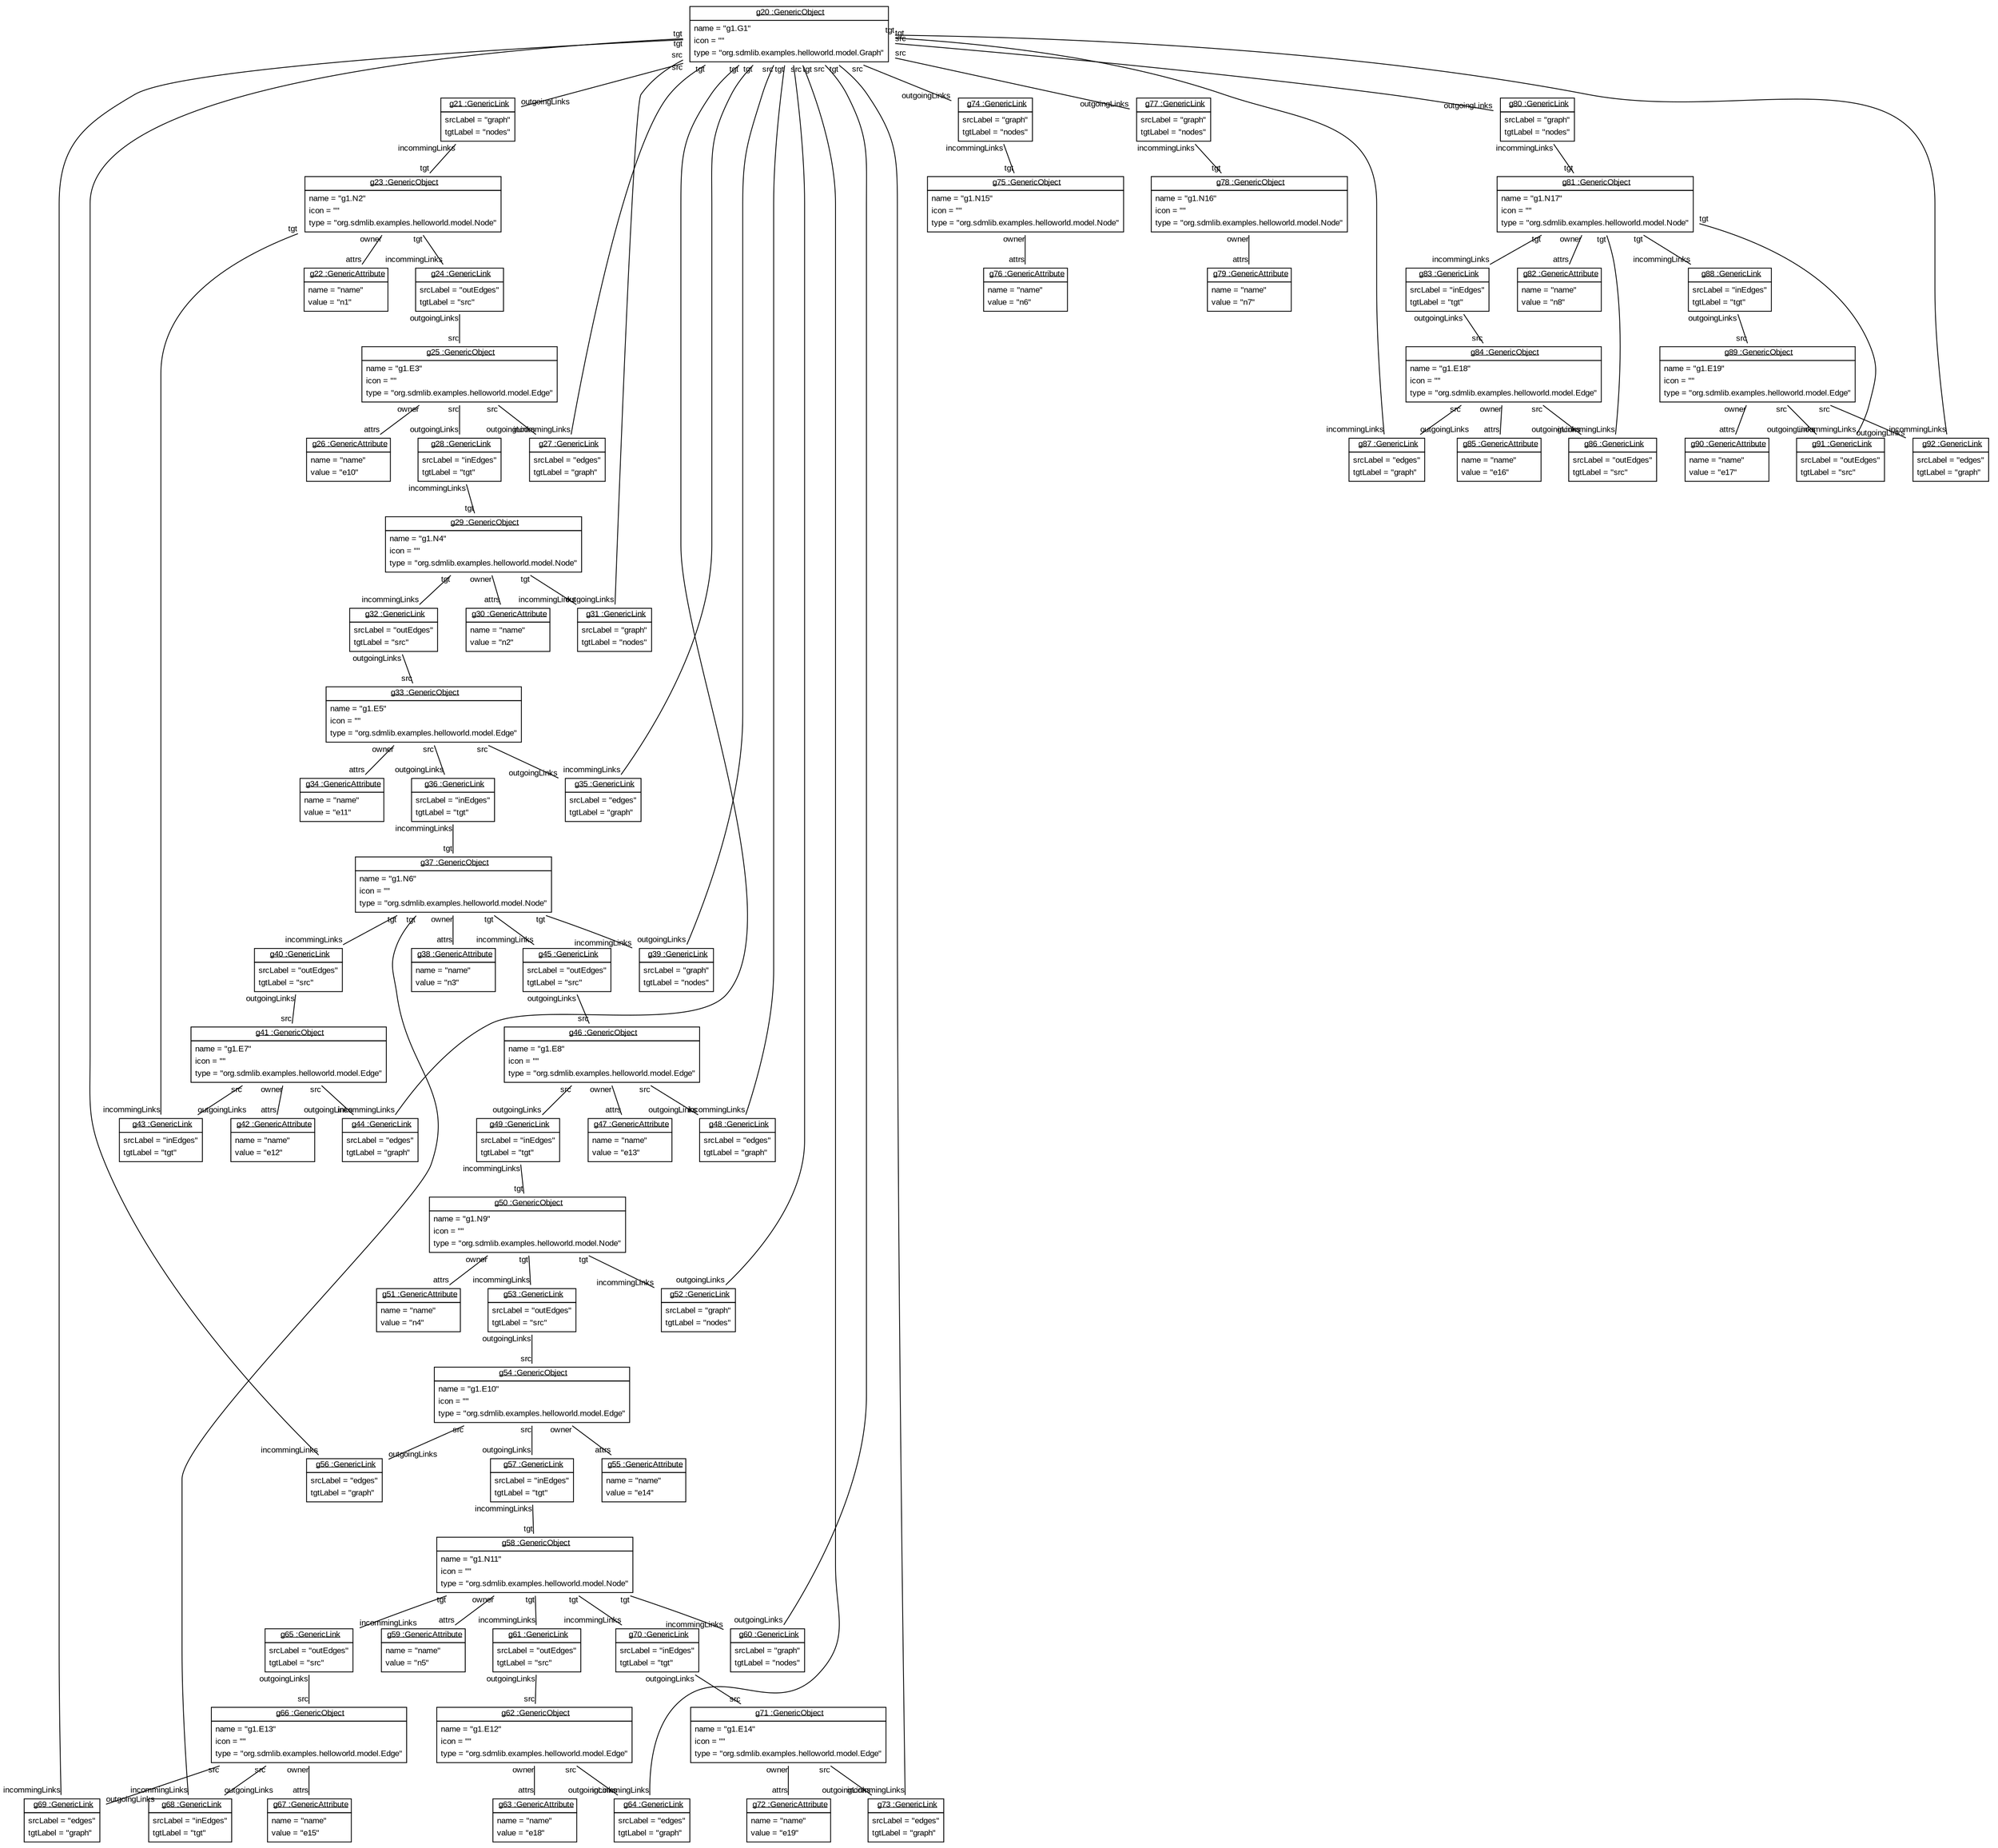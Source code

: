graph ObjectDiagram {
   node [shape = none, fontsize = 10, fontname = "Arial"];
   edge [fontsize = 10, fontname = "Arial"];
   compound=true;

g20 [label=<<table border='0' cellborder='1' cellspacing='0'> <tr> <td href="../../SDMLib/src/org/sdmlib/models/objects/GenericObject.java"> <u>g20 :GenericObject</u></td></tr><tr><td><table border='0' cellborder='0' cellspacing='0'><tr><td align='left'>name = "g1.G1"</td></tr><tr><td align='left'>icon = ""</td></tr><tr><td align='left'>type = "org.sdmlib.examples.helloworld.model.Graph"</td></tr></table></td></tr></table>>];
g21 [label=<<table border='0' cellborder='1' cellspacing='0'> <tr> <td href="../../SDMLib/src/org/sdmlib/models/objects/GenericLink.java"> <u>g21 :GenericLink</u></td></tr><tr><td><table border='0' cellborder='0' cellspacing='0'><tr><td align='left'>srcLabel = "graph"</td></tr><tr><td align='left'>tgtLabel = "nodes"</td></tr></table></td></tr></table>>];
g23 [label=<<table border='0' cellborder='1' cellspacing='0'> <tr> <td href="../../SDMLib/src/org/sdmlib/models/objects/GenericObject.java"> <u>g23 :GenericObject</u></td></tr><tr><td><table border='0' cellborder='0' cellspacing='0'><tr><td align='left'>name = "g1.N2"</td></tr><tr><td align='left'>icon = ""</td></tr><tr><td align='left'>type = "org.sdmlib.examples.helloworld.model.Node"</td></tr></table></td></tr></table>>];
g22 [label=<<table border='0' cellborder='1' cellspacing='0'> <tr> <td href="../../SDMLib/src/org/sdmlib/models/objects/GenericAttribute.java"> <u>g22 :GenericAttribute</u></td></tr><tr><td><table border='0' cellborder='0' cellspacing='0'><tr><td align='left'>name = "name"</td></tr><tr><td align='left'>value = "n1"</td></tr></table></td></tr></table>>];
g24 [label=<<table border='0' cellborder='1' cellspacing='0'> <tr> <td href="../../SDMLib/src/org/sdmlib/models/objects/GenericLink.java"> <u>g24 :GenericLink</u></td></tr><tr><td><table border='0' cellborder='0' cellspacing='0'><tr><td align='left'>srcLabel = "outEdges"</td></tr><tr><td align='left'>tgtLabel = "src"</td></tr></table></td></tr></table>>];
g25 [label=<<table border='0' cellborder='1' cellspacing='0'> <tr> <td href="../../SDMLib/src/org/sdmlib/models/objects/GenericObject.java"> <u>g25 :GenericObject</u></td></tr><tr><td><table border='0' cellborder='0' cellspacing='0'><tr><td align='left'>name = "g1.E3"</td></tr><tr><td align='left'>icon = ""</td></tr><tr><td align='left'>type = "org.sdmlib.examples.helloworld.model.Edge"</td></tr></table></td></tr></table>>];
g26 [label=<<table border='0' cellborder='1' cellspacing='0'> <tr> <td href="../../SDMLib/src/org/sdmlib/models/objects/GenericAttribute.java"> <u>g26 :GenericAttribute</u></td></tr><tr><td><table border='0' cellborder='0' cellspacing='0'><tr><td align='left'>name = "name"</td></tr><tr><td align='left'>value = "e10"</td></tr></table></td></tr></table>>];
g27 [label=<<table border='0' cellborder='1' cellspacing='0'> <tr> <td href="../../SDMLib/src/org/sdmlib/models/objects/GenericLink.java"> <u>g27 :GenericLink</u></td></tr><tr><td><table border='0' cellborder='0' cellspacing='0'><tr><td align='left'>srcLabel = "edges"</td></tr><tr><td align='left'>tgtLabel = "graph"</td></tr></table></td></tr></table>>];
g28 [label=<<table border='0' cellborder='1' cellspacing='0'> <tr> <td href="../../SDMLib/src/org/sdmlib/models/objects/GenericLink.java"> <u>g28 :GenericLink</u></td></tr><tr><td><table border='0' cellborder='0' cellspacing='0'><tr><td align='left'>srcLabel = "inEdges"</td></tr><tr><td align='left'>tgtLabel = "tgt"</td></tr></table></td></tr></table>>];
g29 [label=<<table border='0' cellborder='1' cellspacing='0'> <tr> <td href="../../SDMLib/src/org/sdmlib/models/objects/GenericObject.java"> <u>g29 :GenericObject</u></td></tr><tr><td><table border='0' cellborder='0' cellspacing='0'><tr><td align='left'>name = "g1.N4"</td></tr><tr><td align='left'>icon = ""</td></tr><tr><td align='left'>type = "org.sdmlib.examples.helloworld.model.Node"</td></tr></table></td></tr></table>>];
g30 [label=<<table border='0' cellborder='1' cellspacing='0'> <tr> <td href="../../SDMLib/src/org/sdmlib/models/objects/GenericAttribute.java"> <u>g30 :GenericAttribute</u></td></tr><tr><td><table border='0' cellborder='0' cellspacing='0'><tr><td align='left'>name = "name"</td></tr><tr><td align='left'>value = "n2"</td></tr></table></td></tr></table>>];
g31 [label=<<table border='0' cellborder='1' cellspacing='0'> <tr> <td href="../../SDMLib/src/org/sdmlib/models/objects/GenericLink.java"> <u>g31 :GenericLink</u></td></tr><tr><td><table border='0' cellborder='0' cellspacing='0'><tr><td align='left'>srcLabel = "graph"</td></tr><tr><td align='left'>tgtLabel = "nodes"</td></tr></table></td></tr></table>>];
g32 [label=<<table border='0' cellborder='1' cellspacing='0'> <tr> <td href="../../SDMLib/src/org/sdmlib/models/objects/GenericLink.java"> <u>g32 :GenericLink</u></td></tr><tr><td><table border='0' cellborder='0' cellspacing='0'><tr><td align='left'>srcLabel = "outEdges"</td></tr><tr><td align='left'>tgtLabel = "src"</td></tr></table></td></tr></table>>];
g33 [label=<<table border='0' cellborder='1' cellspacing='0'> <tr> <td href="../../SDMLib/src/org/sdmlib/models/objects/GenericObject.java"> <u>g33 :GenericObject</u></td></tr><tr><td><table border='0' cellborder='0' cellspacing='0'><tr><td align='left'>name = "g1.E5"</td></tr><tr><td align='left'>icon = ""</td></tr><tr><td align='left'>type = "org.sdmlib.examples.helloworld.model.Edge"</td></tr></table></td></tr></table>>];
g34 [label=<<table border='0' cellborder='1' cellspacing='0'> <tr> <td href="../../SDMLib/src/org/sdmlib/models/objects/GenericAttribute.java"> <u>g34 :GenericAttribute</u></td></tr><tr><td><table border='0' cellborder='0' cellspacing='0'><tr><td align='left'>name = "name"</td></tr><tr><td align='left'>value = "e11"</td></tr></table></td></tr></table>>];
g35 [label=<<table border='0' cellborder='1' cellspacing='0'> <tr> <td href="../../SDMLib/src/org/sdmlib/models/objects/GenericLink.java"> <u>g35 :GenericLink</u></td></tr><tr><td><table border='0' cellborder='0' cellspacing='0'><tr><td align='left'>srcLabel = "edges"</td></tr><tr><td align='left'>tgtLabel = "graph"</td></tr></table></td></tr></table>>];
g36 [label=<<table border='0' cellborder='1' cellspacing='0'> <tr> <td href="../../SDMLib/src/org/sdmlib/models/objects/GenericLink.java"> <u>g36 :GenericLink</u></td></tr><tr><td><table border='0' cellborder='0' cellspacing='0'><tr><td align='left'>srcLabel = "inEdges"</td></tr><tr><td align='left'>tgtLabel = "tgt"</td></tr></table></td></tr></table>>];
g37 [label=<<table border='0' cellborder='1' cellspacing='0'> <tr> <td href="../../SDMLib/src/org/sdmlib/models/objects/GenericObject.java"> <u>g37 :GenericObject</u></td></tr><tr><td><table border='0' cellborder='0' cellspacing='0'><tr><td align='left'>name = "g1.N6"</td></tr><tr><td align='left'>icon = ""</td></tr><tr><td align='left'>type = "org.sdmlib.examples.helloworld.model.Node"</td></tr></table></td></tr></table>>];
g38 [label=<<table border='0' cellborder='1' cellspacing='0'> <tr> <td href="../../SDMLib/src/org/sdmlib/models/objects/GenericAttribute.java"> <u>g38 :GenericAttribute</u></td></tr><tr><td><table border='0' cellborder='0' cellspacing='0'><tr><td align='left'>name = "name"</td></tr><tr><td align='left'>value = "n3"</td></tr></table></td></tr></table>>];
g39 [label=<<table border='0' cellborder='1' cellspacing='0'> <tr> <td href="../../SDMLib/src/org/sdmlib/models/objects/GenericLink.java"> <u>g39 :GenericLink</u></td></tr><tr><td><table border='0' cellborder='0' cellspacing='0'><tr><td align='left'>srcLabel = "graph"</td></tr><tr><td align='left'>tgtLabel = "nodes"</td></tr></table></td></tr></table>>];
g40 [label=<<table border='0' cellborder='1' cellspacing='0'> <tr> <td href="../../SDMLib/src/org/sdmlib/models/objects/GenericLink.java"> <u>g40 :GenericLink</u></td></tr><tr><td><table border='0' cellborder='0' cellspacing='0'><tr><td align='left'>srcLabel = "outEdges"</td></tr><tr><td align='left'>tgtLabel = "src"</td></tr></table></td></tr></table>>];
g41 [label=<<table border='0' cellborder='1' cellspacing='0'> <tr> <td href="../../SDMLib/src/org/sdmlib/models/objects/GenericObject.java"> <u>g41 :GenericObject</u></td></tr><tr><td><table border='0' cellborder='0' cellspacing='0'><tr><td align='left'>name = "g1.E7"</td></tr><tr><td align='left'>icon = ""</td></tr><tr><td align='left'>type = "org.sdmlib.examples.helloworld.model.Edge"</td></tr></table></td></tr></table>>];
g42 [label=<<table border='0' cellborder='1' cellspacing='0'> <tr> <td href="../../SDMLib/src/org/sdmlib/models/objects/GenericAttribute.java"> <u>g42 :GenericAttribute</u></td></tr><tr><td><table border='0' cellborder='0' cellspacing='0'><tr><td align='left'>name = "name"</td></tr><tr><td align='left'>value = "e12"</td></tr></table></td></tr></table>>];
g43 [label=<<table border='0' cellborder='1' cellspacing='0'> <tr> <td href="../../SDMLib/src/org/sdmlib/models/objects/GenericLink.java"> <u>g43 :GenericLink</u></td></tr><tr><td><table border='0' cellborder='0' cellspacing='0'><tr><td align='left'>srcLabel = "inEdges"</td></tr><tr><td align='left'>tgtLabel = "tgt"</td></tr></table></td></tr></table>>];
g44 [label=<<table border='0' cellborder='1' cellspacing='0'> <tr> <td href="../../SDMLib/src/org/sdmlib/models/objects/GenericLink.java"> <u>g44 :GenericLink</u></td></tr><tr><td><table border='0' cellborder='0' cellspacing='0'><tr><td align='left'>srcLabel = "edges"</td></tr><tr><td align='left'>tgtLabel = "graph"</td></tr></table></td></tr></table>>];
g45 [label=<<table border='0' cellborder='1' cellspacing='0'> <tr> <td href="../../SDMLib/src/org/sdmlib/models/objects/GenericLink.java"> <u>g45 :GenericLink</u></td></tr><tr><td><table border='0' cellborder='0' cellspacing='0'><tr><td align='left'>srcLabel = "outEdges"</td></tr><tr><td align='left'>tgtLabel = "src"</td></tr></table></td></tr></table>>];
g46 [label=<<table border='0' cellborder='1' cellspacing='0'> <tr> <td href="../../SDMLib/src/org/sdmlib/models/objects/GenericObject.java"> <u>g46 :GenericObject</u></td></tr><tr><td><table border='0' cellborder='0' cellspacing='0'><tr><td align='left'>name = "g1.E8"</td></tr><tr><td align='left'>icon = ""</td></tr><tr><td align='left'>type = "org.sdmlib.examples.helloworld.model.Edge"</td></tr></table></td></tr></table>>];
g47 [label=<<table border='0' cellborder='1' cellspacing='0'> <tr> <td href="../../SDMLib/src/org/sdmlib/models/objects/GenericAttribute.java"> <u>g47 :GenericAttribute</u></td></tr><tr><td><table border='0' cellborder='0' cellspacing='0'><tr><td align='left'>name = "name"</td></tr><tr><td align='left'>value = "e13"</td></tr></table></td></tr></table>>];
g48 [label=<<table border='0' cellborder='1' cellspacing='0'> <tr> <td href="../../SDMLib/src/org/sdmlib/models/objects/GenericLink.java"> <u>g48 :GenericLink</u></td></tr><tr><td><table border='0' cellborder='0' cellspacing='0'><tr><td align='left'>srcLabel = "edges"</td></tr><tr><td align='left'>tgtLabel = "graph"</td></tr></table></td></tr></table>>];
g49 [label=<<table border='0' cellborder='1' cellspacing='0'> <tr> <td href="../../SDMLib/src/org/sdmlib/models/objects/GenericLink.java"> <u>g49 :GenericLink</u></td></tr><tr><td><table border='0' cellborder='0' cellspacing='0'><tr><td align='left'>srcLabel = "inEdges"</td></tr><tr><td align='left'>tgtLabel = "tgt"</td></tr></table></td></tr></table>>];
g50 [label=<<table border='0' cellborder='1' cellspacing='0'> <tr> <td href="../../SDMLib/src/org/sdmlib/models/objects/GenericObject.java"> <u>g50 :GenericObject</u></td></tr><tr><td><table border='0' cellborder='0' cellspacing='0'><tr><td align='left'>name = "g1.N9"</td></tr><tr><td align='left'>icon = ""</td></tr><tr><td align='left'>type = "org.sdmlib.examples.helloworld.model.Node"</td></tr></table></td></tr></table>>];
g51 [label=<<table border='0' cellborder='1' cellspacing='0'> <tr> <td href="../../SDMLib/src/org/sdmlib/models/objects/GenericAttribute.java"> <u>g51 :GenericAttribute</u></td></tr><tr><td><table border='0' cellborder='0' cellspacing='0'><tr><td align='left'>name = "name"</td></tr><tr><td align='left'>value = "n4"</td></tr></table></td></tr></table>>];
g52 [label=<<table border='0' cellborder='1' cellspacing='0'> <tr> <td href="../../SDMLib/src/org/sdmlib/models/objects/GenericLink.java"> <u>g52 :GenericLink</u></td></tr><tr><td><table border='0' cellborder='0' cellspacing='0'><tr><td align='left'>srcLabel = "graph"</td></tr><tr><td align='left'>tgtLabel = "nodes"</td></tr></table></td></tr></table>>];
g53 [label=<<table border='0' cellborder='1' cellspacing='0'> <tr> <td href="../../SDMLib/src/org/sdmlib/models/objects/GenericLink.java"> <u>g53 :GenericLink</u></td></tr><tr><td><table border='0' cellborder='0' cellspacing='0'><tr><td align='left'>srcLabel = "outEdges"</td></tr><tr><td align='left'>tgtLabel = "src"</td></tr></table></td></tr></table>>];
g54 [label=<<table border='0' cellborder='1' cellspacing='0'> <tr> <td href="../../SDMLib/src/org/sdmlib/models/objects/GenericObject.java"> <u>g54 :GenericObject</u></td></tr><tr><td><table border='0' cellborder='0' cellspacing='0'><tr><td align='left'>name = "g1.E10"</td></tr><tr><td align='left'>icon = ""</td></tr><tr><td align='left'>type = "org.sdmlib.examples.helloworld.model.Edge"</td></tr></table></td></tr></table>>];
g55 [label=<<table border='0' cellborder='1' cellspacing='0'> <tr> <td href="../../SDMLib/src/org/sdmlib/models/objects/GenericAttribute.java"> <u>g55 :GenericAttribute</u></td></tr><tr><td><table border='0' cellborder='0' cellspacing='0'><tr><td align='left'>name = "name"</td></tr><tr><td align='left'>value = "e14"</td></tr></table></td></tr></table>>];
g56 [label=<<table border='0' cellborder='1' cellspacing='0'> <tr> <td href="../../SDMLib/src/org/sdmlib/models/objects/GenericLink.java"> <u>g56 :GenericLink</u></td></tr><tr><td><table border='0' cellborder='0' cellspacing='0'><tr><td align='left'>srcLabel = "edges"</td></tr><tr><td align='left'>tgtLabel = "graph"</td></tr></table></td></tr></table>>];
g57 [label=<<table border='0' cellborder='1' cellspacing='0'> <tr> <td href="../../SDMLib/src/org/sdmlib/models/objects/GenericLink.java"> <u>g57 :GenericLink</u></td></tr><tr><td><table border='0' cellborder='0' cellspacing='0'><tr><td align='left'>srcLabel = "inEdges"</td></tr><tr><td align='left'>tgtLabel = "tgt"</td></tr></table></td></tr></table>>];
g58 [label=<<table border='0' cellborder='1' cellspacing='0'> <tr> <td href="../../SDMLib/src/org/sdmlib/models/objects/GenericObject.java"> <u>g58 :GenericObject</u></td></tr><tr><td><table border='0' cellborder='0' cellspacing='0'><tr><td align='left'>name = "g1.N11"</td></tr><tr><td align='left'>icon = ""</td></tr><tr><td align='left'>type = "org.sdmlib.examples.helloworld.model.Node"</td></tr></table></td></tr></table>>];
g59 [label=<<table border='0' cellborder='1' cellspacing='0'> <tr> <td href="../../SDMLib/src/org/sdmlib/models/objects/GenericAttribute.java"> <u>g59 :GenericAttribute</u></td></tr><tr><td><table border='0' cellborder='0' cellspacing='0'><tr><td align='left'>name = "name"</td></tr><tr><td align='left'>value = "n5"</td></tr></table></td></tr></table>>];
g60 [label=<<table border='0' cellborder='1' cellspacing='0'> <tr> <td href="../../SDMLib/src/org/sdmlib/models/objects/GenericLink.java"> <u>g60 :GenericLink</u></td></tr><tr><td><table border='0' cellborder='0' cellspacing='0'><tr><td align='left'>srcLabel = "graph"</td></tr><tr><td align='left'>tgtLabel = "nodes"</td></tr></table></td></tr></table>>];
g61 [label=<<table border='0' cellborder='1' cellspacing='0'> <tr> <td href="../../SDMLib/src/org/sdmlib/models/objects/GenericLink.java"> <u>g61 :GenericLink</u></td></tr><tr><td><table border='0' cellborder='0' cellspacing='0'><tr><td align='left'>srcLabel = "outEdges"</td></tr><tr><td align='left'>tgtLabel = "src"</td></tr></table></td></tr></table>>];
g62 [label=<<table border='0' cellborder='1' cellspacing='0'> <tr> <td href="../../SDMLib/src/org/sdmlib/models/objects/GenericObject.java"> <u>g62 :GenericObject</u></td></tr><tr><td><table border='0' cellborder='0' cellspacing='0'><tr><td align='left'>name = "g1.E12"</td></tr><tr><td align='left'>icon = ""</td></tr><tr><td align='left'>type = "org.sdmlib.examples.helloworld.model.Edge"</td></tr></table></td></tr></table>>];
g63 [label=<<table border='0' cellborder='1' cellspacing='0'> <tr> <td href="../../SDMLib/src/org/sdmlib/models/objects/GenericAttribute.java"> <u>g63 :GenericAttribute</u></td></tr><tr><td><table border='0' cellborder='0' cellspacing='0'><tr><td align='left'>name = "name"</td></tr><tr><td align='left'>value = "e18"</td></tr></table></td></tr></table>>];
g64 [label=<<table border='0' cellborder='1' cellspacing='0'> <tr> <td href="../../SDMLib/src/org/sdmlib/models/objects/GenericLink.java"> <u>g64 :GenericLink</u></td></tr><tr><td><table border='0' cellborder='0' cellspacing='0'><tr><td align='left'>srcLabel = "edges"</td></tr><tr><td align='left'>tgtLabel = "graph"</td></tr></table></td></tr></table>>];
g65 [label=<<table border='0' cellborder='1' cellspacing='0'> <tr> <td href="../../SDMLib/src/org/sdmlib/models/objects/GenericLink.java"> <u>g65 :GenericLink</u></td></tr><tr><td><table border='0' cellborder='0' cellspacing='0'><tr><td align='left'>srcLabel = "outEdges"</td></tr><tr><td align='left'>tgtLabel = "src"</td></tr></table></td></tr></table>>];
g66 [label=<<table border='0' cellborder='1' cellspacing='0'> <tr> <td href="../../SDMLib/src/org/sdmlib/models/objects/GenericObject.java"> <u>g66 :GenericObject</u></td></tr><tr><td><table border='0' cellborder='0' cellspacing='0'><tr><td align='left'>name = "g1.E13"</td></tr><tr><td align='left'>icon = ""</td></tr><tr><td align='left'>type = "org.sdmlib.examples.helloworld.model.Edge"</td></tr></table></td></tr></table>>];
g67 [label=<<table border='0' cellborder='1' cellspacing='0'> <tr> <td href="../../SDMLib/src/org/sdmlib/models/objects/GenericAttribute.java"> <u>g67 :GenericAttribute</u></td></tr><tr><td><table border='0' cellborder='0' cellspacing='0'><tr><td align='left'>name = "name"</td></tr><tr><td align='left'>value = "e15"</td></tr></table></td></tr></table>>];
g68 [label=<<table border='0' cellborder='1' cellspacing='0'> <tr> <td href="../../SDMLib/src/org/sdmlib/models/objects/GenericLink.java"> <u>g68 :GenericLink</u></td></tr><tr><td><table border='0' cellborder='0' cellspacing='0'><tr><td align='left'>srcLabel = "inEdges"</td></tr><tr><td align='left'>tgtLabel = "tgt"</td></tr></table></td></tr></table>>];
g69 [label=<<table border='0' cellborder='1' cellspacing='0'> <tr> <td href="../../SDMLib/src/org/sdmlib/models/objects/GenericLink.java"> <u>g69 :GenericLink</u></td></tr><tr><td><table border='0' cellborder='0' cellspacing='0'><tr><td align='left'>srcLabel = "edges"</td></tr><tr><td align='left'>tgtLabel = "graph"</td></tr></table></td></tr></table>>];
g70 [label=<<table border='0' cellborder='1' cellspacing='0'> <tr> <td href="../../SDMLib/src/org/sdmlib/models/objects/GenericLink.java"> <u>g70 :GenericLink</u></td></tr><tr><td><table border='0' cellborder='0' cellspacing='0'><tr><td align='left'>srcLabel = "inEdges"</td></tr><tr><td align='left'>tgtLabel = "tgt"</td></tr></table></td></tr></table>>];
g71 [label=<<table border='0' cellborder='1' cellspacing='0'> <tr> <td href="../../SDMLib/src/org/sdmlib/models/objects/GenericObject.java"> <u>g71 :GenericObject</u></td></tr><tr><td><table border='0' cellborder='0' cellspacing='0'><tr><td align='left'>name = "g1.E14"</td></tr><tr><td align='left'>icon = ""</td></tr><tr><td align='left'>type = "org.sdmlib.examples.helloworld.model.Edge"</td></tr></table></td></tr></table>>];
g72 [label=<<table border='0' cellborder='1' cellspacing='0'> <tr> <td href="../../SDMLib/src/org/sdmlib/models/objects/GenericAttribute.java"> <u>g72 :GenericAttribute</u></td></tr><tr><td><table border='0' cellborder='0' cellspacing='0'><tr><td align='left'>name = "name"</td></tr><tr><td align='left'>value = "e19"</td></tr></table></td></tr></table>>];
g73 [label=<<table border='0' cellborder='1' cellspacing='0'> <tr> <td href="../../SDMLib/src/org/sdmlib/models/objects/GenericLink.java"> <u>g73 :GenericLink</u></td></tr><tr><td><table border='0' cellborder='0' cellspacing='0'><tr><td align='left'>srcLabel = "edges"</td></tr><tr><td align='left'>tgtLabel = "graph"</td></tr></table></td></tr></table>>];
g74 [label=<<table border='0' cellborder='1' cellspacing='0'> <tr> <td href="../../SDMLib/src/org/sdmlib/models/objects/GenericLink.java"> <u>g74 :GenericLink</u></td></tr><tr><td><table border='0' cellborder='0' cellspacing='0'><tr><td align='left'>srcLabel = "graph"</td></tr><tr><td align='left'>tgtLabel = "nodes"</td></tr></table></td></tr></table>>];
g75 [label=<<table border='0' cellborder='1' cellspacing='0'> <tr> <td href="../../SDMLib/src/org/sdmlib/models/objects/GenericObject.java"> <u>g75 :GenericObject</u></td></tr><tr><td><table border='0' cellborder='0' cellspacing='0'><tr><td align='left'>name = "g1.N15"</td></tr><tr><td align='left'>icon = ""</td></tr><tr><td align='left'>type = "org.sdmlib.examples.helloworld.model.Node"</td></tr></table></td></tr></table>>];
g76 [label=<<table border='0' cellborder='1' cellspacing='0'> <tr> <td href="../../SDMLib/src/org/sdmlib/models/objects/GenericAttribute.java"> <u>g76 :GenericAttribute</u></td></tr><tr><td><table border='0' cellborder='0' cellspacing='0'><tr><td align='left'>name = "name"</td></tr><tr><td align='left'>value = "n6"</td></tr></table></td></tr></table>>];
g77 [label=<<table border='0' cellborder='1' cellspacing='0'> <tr> <td href="../../SDMLib/src/org/sdmlib/models/objects/GenericLink.java"> <u>g77 :GenericLink</u></td></tr><tr><td><table border='0' cellborder='0' cellspacing='0'><tr><td align='left'>srcLabel = "graph"</td></tr><tr><td align='left'>tgtLabel = "nodes"</td></tr></table></td></tr></table>>];
g78 [label=<<table border='0' cellborder='1' cellspacing='0'> <tr> <td href="../../SDMLib/src/org/sdmlib/models/objects/GenericObject.java"> <u>g78 :GenericObject</u></td></tr><tr><td><table border='0' cellborder='0' cellspacing='0'><tr><td align='left'>name = "g1.N16"</td></tr><tr><td align='left'>icon = ""</td></tr><tr><td align='left'>type = "org.sdmlib.examples.helloworld.model.Node"</td></tr></table></td></tr></table>>];
g79 [label=<<table border='0' cellborder='1' cellspacing='0'> <tr> <td href="../../SDMLib/src/org/sdmlib/models/objects/GenericAttribute.java"> <u>g79 :GenericAttribute</u></td></tr><tr><td><table border='0' cellborder='0' cellspacing='0'><tr><td align='left'>name = "name"</td></tr><tr><td align='left'>value = "n7"</td></tr></table></td></tr></table>>];
g80 [label=<<table border='0' cellborder='1' cellspacing='0'> <tr> <td href="../../SDMLib/src/org/sdmlib/models/objects/GenericLink.java"> <u>g80 :GenericLink</u></td></tr><tr><td><table border='0' cellborder='0' cellspacing='0'><tr><td align='left'>srcLabel = "graph"</td></tr><tr><td align='left'>tgtLabel = "nodes"</td></tr></table></td></tr></table>>];
g81 [label=<<table border='0' cellborder='1' cellspacing='0'> <tr> <td href="../../SDMLib/src/org/sdmlib/models/objects/GenericObject.java"> <u>g81 :GenericObject</u></td></tr><tr><td><table border='0' cellborder='0' cellspacing='0'><tr><td align='left'>name = "g1.N17"</td></tr><tr><td align='left'>icon = ""</td></tr><tr><td align='left'>type = "org.sdmlib.examples.helloworld.model.Node"</td></tr></table></td></tr></table>>];
g82 [label=<<table border='0' cellborder='1' cellspacing='0'> <tr> <td href="../../SDMLib/src/org/sdmlib/models/objects/GenericAttribute.java"> <u>g82 :GenericAttribute</u></td></tr><tr><td><table border='0' cellborder='0' cellspacing='0'><tr><td align='left'>name = "name"</td></tr><tr><td align='left'>value = "n8"</td></tr></table></td></tr></table>>];
g83 [label=<<table border='0' cellborder='1' cellspacing='0'> <tr> <td href="../../SDMLib/src/org/sdmlib/models/objects/GenericLink.java"> <u>g83 :GenericLink</u></td></tr><tr><td><table border='0' cellborder='0' cellspacing='0'><tr><td align='left'>srcLabel = "inEdges"</td></tr><tr><td align='left'>tgtLabel = "tgt"</td></tr></table></td></tr></table>>];
g84 [label=<<table border='0' cellborder='1' cellspacing='0'> <tr> <td href="../../SDMLib/src/org/sdmlib/models/objects/GenericObject.java"> <u>g84 :GenericObject</u></td></tr><tr><td><table border='0' cellborder='0' cellspacing='0'><tr><td align='left'>name = "g1.E18"</td></tr><tr><td align='left'>icon = ""</td></tr><tr><td align='left'>type = "org.sdmlib.examples.helloworld.model.Edge"</td></tr></table></td></tr></table>>];
g85 [label=<<table border='0' cellborder='1' cellspacing='0'> <tr> <td href="../../SDMLib/src/org/sdmlib/models/objects/GenericAttribute.java"> <u>g85 :GenericAttribute</u></td></tr><tr><td><table border='0' cellborder='0' cellspacing='0'><tr><td align='left'>name = "name"</td></tr><tr><td align='left'>value = "e16"</td></tr></table></td></tr></table>>];
g86 [label=<<table border='0' cellborder='1' cellspacing='0'> <tr> <td href="../../SDMLib/src/org/sdmlib/models/objects/GenericLink.java"> <u>g86 :GenericLink</u></td></tr><tr><td><table border='0' cellborder='0' cellspacing='0'><tr><td align='left'>srcLabel = "outEdges"</td></tr><tr><td align='left'>tgtLabel = "src"</td></tr></table></td></tr></table>>];
g87 [label=<<table border='0' cellborder='1' cellspacing='0'> <tr> <td href="../../SDMLib/src/org/sdmlib/models/objects/GenericLink.java"> <u>g87 :GenericLink</u></td></tr><tr><td><table border='0' cellborder='0' cellspacing='0'><tr><td align='left'>srcLabel = "edges"</td></tr><tr><td align='left'>tgtLabel = "graph"</td></tr></table></td></tr></table>>];
g88 [label=<<table border='0' cellborder='1' cellspacing='0'> <tr> <td href="../../SDMLib/src/org/sdmlib/models/objects/GenericLink.java"> <u>g88 :GenericLink</u></td></tr><tr><td><table border='0' cellborder='0' cellspacing='0'><tr><td align='left'>srcLabel = "inEdges"</td></tr><tr><td align='left'>tgtLabel = "tgt"</td></tr></table></td></tr></table>>];
g89 [label=<<table border='0' cellborder='1' cellspacing='0'> <tr> <td href="../../SDMLib/src/org/sdmlib/models/objects/GenericObject.java"> <u>g89 :GenericObject</u></td></tr><tr><td><table border='0' cellborder='0' cellspacing='0'><tr><td align='left'>name = "g1.E19"</td></tr><tr><td align='left'>icon = ""</td></tr><tr><td align='left'>type = "org.sdmlib.examples.helloworld.model.Edge"</td></tr></table></td></tr></table>>];
g90 [label=<<table border='0' cellborder='1' cellspacing='0'> <tr> <td href="../../SDMLib/src/org/sdmlib/models/objects/GenericAttribute.java"> <u>g90 :GenericAttribute</u></td></tr><tr><td><table border='0' cellborder='0' cellspacing='0'><tr><td align='left'>name = "name"</td></tr><tr><td align='left'>value = "e17"</td></tr></table></td></tr></table>>];
g91 [label=<<table border='0' cellborder='1' cellspacing='0'> <tr> <td href="../../SDMLib/src/org/sdmlib/models/objects/GenericLink.java"> <u>g91 :GenericLink</u></td></tr><tr><td><table border='0' cellborder='0' cellspacing='0'><tr><td align='left'>srcLabel = "outEdges"</td></tr><tr><td align='left'>tgtLabel = "src"</td></tr></table></td></tr></table>>];
g92 [label=<<table border='0' cellborder='1' cellspacing='0'> <tr> <td href="../../SDMLib/src/org/sdmlib/models/objects/GenericLink.java"> <u>g92 :GenericLink</u></td></tr><tr><td><table border='0' cellborder='0' cellspacing='0'><tr><td align='left'>srcLabel = "edges"</td></tr><tr><td align='left'>tgtLabel = "graph"</td></tr></table></td></tr></table>>];

g20 -- g21 [headlabel = "outgoingLinks" taillabel = "src"];
g20 -- g31 [headlabel = "outgoingLinks" taillabel = "src"];
g20 -- g39 [headlabel = "outgoingLinks" taillabel = "src"];
g20 -- g52 [headlabel = "outgoingLinks" taillabel = "src"];
g20 -- g60 [headlabel = "outgoingLinks" taillabel = "src"];
g20 -- g74 [headlabel = "outgoingLinks" taillabel = "src"];
g20 -- g77 [headlabel = "outgoingLinks" taillabel = "src"];
g20 -- g80 [headlabel = "outgoingLinks" taillabel = "src"];
g20 -- g27 [headlabel = "incommingLinks" taillabel = "tgt"];
g20 -- g35 [headlabel = "incommingLinks" taillabel = "tgt"];
g20 -- g44 [headlabel = "incommingLinks" taillabel = "tgt"];
g20 -- g48 [headlabel = "incommingLinks" taillabel = "tgt"];
g20 -- g56 [headlabel = "incommingLinks" taillabel = "tgt"];
g20 -- g64 [headlabel = "incommingLinks" taillabel = "tgt"];
g20 -- g69 [headlabel = "incommingLinks" taillabel = "tgt"];
g20 -- g73 [headlabel = "incommingLinks" taillabel = "tgt"];
g20 -- g87 [headlabel = "incommingLinks" taillabel = "tgt"];
g20 -- g92 [headlabel = "incommingLinks" taillabel = "tgt"];
g21 -- g23 [headlabel = "tgt" taillabel = "incommingLinks"];
g23 -- g24 [headlabel = "incommingLinks" taillabel = "tgt"];
g23 -- g43 [headlabel = "incommingLinks" taillabel = "tgt"];
g23 -- g22 [headlabel = "attrs" taillabel = "owner"];
g24 -- g25 [headlabel = "src" taillabel = "outgoingLinks"];
g25 -- g27 [headlabel = "outgoingLinks" taillabel = "src"];
g25 -- g28 [headlabel = "outgoingLinks" taillabel = "src"];
g25 -- g26 [headlabel = "attrs" taillabel = "owner"];
g28 -- g29 [headlabel = "tgt" taillabel = "incommingLinks"];
g29 -- g31 [headlabel = "incommingLinks" taillabel = "tgt"];
g29 -- g32 [headlabel = "incommingLinks" taillabel = "tgt"];
g29 -- g30 [headlabel = "attrs" taillabel = "owner"];
g32 -- g33 [headlabel = "src" taillabel = "outgoingLinks"];
g33 -- g35 [headlabel = "outgoingLinks" taillabel = "src"];
g33 -- g36 [headlabel = "outgoingLinks" taillabel = "src"];
g33 -- g34 [headlabel = "attrs" taillabel = "owner"];
g36 -- g37 [headlabel = "tgt" taillabel = "incommingLinks"];
g37 -- g39 [headlabel = "incommingLinks" taillabel = "tgt"];
g37 -- g40 [headlabel = "incommingLinks" taillabel = "tgt"];
g37 -- g45 [headlabel = "incommingLinks" taillabel = "tgt"];
g37 -- g68 [headlabel = "incommingLinks" taillabel = "tgt"];
g37 -- g38 [headlabel = "attrs" taillabel = "owner"];
g40 -- g41 [headlabel = "src" taillabel = "outgoingLinks"];
g41 -- g43 [headlabel = "outgoingLinks" taillabel = "src"];
g41 -- g44 [headlabel = "outgoingLinks" taillabel = "src"];
g41 -- g42 [headlabel = "attrs" taillabel = "owner"];
g45 -- g46 [headlabel = "src" taillabel = "outgoingLinks"];
g46 -- g48 [headlabel = "outgoingLinks" taillabel = "src"];
g46 -- g49 [headlabel = "outgoingLinks" taillabel = "src"];
g46 -- g47 [headlabel = "attrs" taillabel = "owner"];
g49 -- g50 [headlabel = "tgt" taillabel = "incommingLinks"];
g50 -- g52 [headlabel = "incommingLinks" taillabel = "tgt"];
g50 -- g53 [headlabel = "incommingLinks" taillabel = "tgt"];
g50 -- g51 [headlabel = "attrs" taillabel = "owner"];
g53 -- g54 [headlabel = "src" taillabel = "outgoingLinks"];
g54 -- g56 [headlabel = "outgoingLinks" taillabel = "src"];
g54 -- g57 [headlabel = "outgoingLinks" taillabel = "src"];
g54 -- g55 [headlabel = "attrs" taillabel = "owner"];
g57 -- g58 [headlabel = "tgt" taillabel = "incommingLinks"];
g58 -- g60 [headlabel = "incommingLinks" taillabel = "tgt"];
g58 -- g61 [headlabel = "incommingLinks" taillabel = "tgt"];
g58 -- g65 [headlabel = "incommingLinks" taillabel = "tgt"];
g58 -- g70 [headlabel = "incommingLinks" taillabel = "tgt"];
g58 -- g59 [headlabel = "attrs" taillabel = "owner"];
g61 -- g62 [headlabel = "src" taillabel = "outgoingLinks"];
g62 -- g64 [headlabel = "outgoingLinks" taillabel = "src"];
g62 -- g63 [headlabel = "attrs" taillabel = "owner"];
g65 -- g66 [headlabel = "src" taillabel = "outgoingLinks"];
g66 -- g68 [headlabel = "outgoingLinks" taillabel = "src"];
g66 -- g69 [headlabel = "outgoingLinks" taillabel = "src"];
g66 -- g67 [headlabel = "attrs" taillabel = "owner"];
g70 -- g71 [headlabel = "src" taillabel = "outgoingLinks"];
g71 -- g73 [headlabel = "outgoingLinks" taillabel = "src"];
g71 -- g72 [headlabel = "attrs" taillabel = "owner"];
g74 -- g75 [headlabel = "tgt" taillabel = "incommingLinks"];
g75 -- g76 [headlabel = "attrs" taillabel = "owner"];
g77 -- g78 [headlabel = "tgt" taillabel = "incommingLinks"];
g78 -- g79 [headlabel = "attrs" taillabel = "owner"];
g80 -- g81 [headlabel = "tgt" taillabel = "incommingLinks"];
g81 -- g83 [headlabel = "incommingLinks" taillabel = "tgt"];
g81 -- g86 [headlabel = "incommingLinks" taillabel = "tgt"];
g81 -- g88 [headlabel = "incommingLinks" taillabel = "tgt"];
g81 -- g91 [headlabel = "incommingLinks" taillabel = "tgt"];
g81 -- g82 [headlabel = "attrs" taillabel = "owner"];
g83 -- g84 [headlabel = "src" taillabel = "outgoingLinks"];
g84 -- g86 [headlabel = "outgoingLinks" taillabel = "src"];
g84 -- g87 [headlabel = "outgoingLinks" taillabel = "src"];
g84 -- g85 [headlabel = "attrs" taillabel = "owner"];
g88 -- g89 [headlabel = "src" taillabel = "outgoingLinks"];
g89 -- g91 [headlabel = "outgoingLinks" taillabel = "src"];
g89 -- g92 [headlabel = "outgoingLinks" taillabel = "src"];
g89 -- g90 [headlabel = "attrs" taillabel = "owner"];
}
